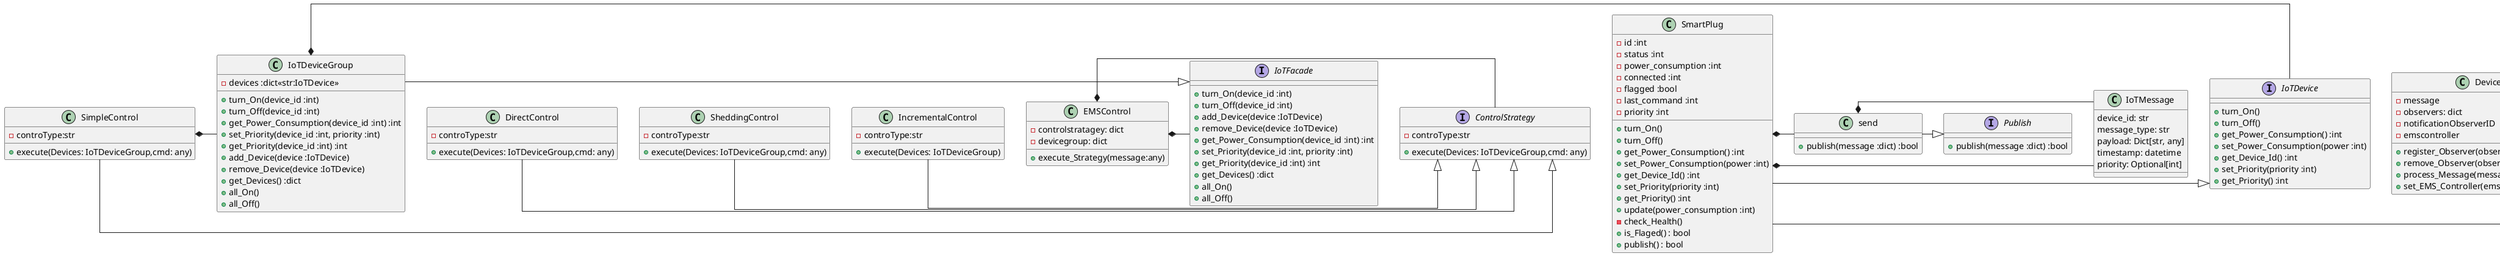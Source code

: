 @startuml
skinparam linetype ortho

interface Observer {
    +update(power_consumption :int)
}

interface ObserverSubject {
    +register_Observer(observer :Observer)
    +remove_Observer(observer :Observer)
    +notify_Observers()
}

interface IoTDevice {
    +turn_On()
    +turn_Off()
    +get_Power_Consumption() :int
    +set_Power_Consumption(power :int)
    +get_Device_Id() :int
    +set_Priority(priority :int)
    +get_Priority() :int
}

interface ControlStrategy {
    -controType:str
    +execute(Devices: IoTDeviceGroup,cmd: any)
}

interface IoTFacade {
    +turn_On(device_id :int)
    +turn_Off(device_id :int)
    +add_Device(device :IoTDevice)
    +remove_Device(device :IoTDevice)
    +get_Power_Consumption(device_id :int) :int
    +set_Priority(device_id :int, priority :int)
    +get_Priority(device_id :int) :int
    +get_Devices() :dict
    +all_On()
    +all_Off()
}

interface Publish {
    +publish(message :dict) :bool
}

class SmartPlug{
    -id :int
    -status :int
    -power_consumption :int
    -connected :int
    -flagged :bool
    -last_command :int
    -priority :int
    +turn_On()
    +turn_Off()
    +get_Power_Consumption() :int
    +set_Power_Consumption(power :int)
    +get_Device_Id() :int
    +set_Priority(priority :int)
    +get_Priority() :int
    +update(power_consumption :int)
    -check_Health()
    +is_Flaged() : bool
    +publish() : bool
}

class IoTDeviceGroup{
    -devices :dict<<str:IoTDevice>>
    +turn_On(device_id :int)
    +turn_Off(device_id :int)
    +get_Power_Consumption(device_id :int) :int
    +set_Priority(device_id :int, priority :int)
    +get_Priority(device_id :int) :int
    +add_Device(device :IoTDevice)
    +remove_Device(device :IoTDevice)
    +get_Devices() :dict
    +all_On()
    +all_Off()
}

class DeviceMonitor{
    -message
    -observers: dict
    -notificationObserverID
    -emscontroller
    +register_Observer(observer :Observer)
    +remove_Observer(observer :Observer)
    +process_Message(message:any): IoTMessage:
    +set_EMS_Controller(emscontroller: EMSControl)
}

class SimpleControl{
    -controType:str
    +execute(Devices: IoTDeviceGroup,cmd: any)
}

class DirectControl{
    -controType:str
    +execute(Devices: IoTDeviceGroup,cmd: any)
}

class SheddingControl{
    -controType:str
    +execute(Devices: IoTDeviceGroup,cmd: any)
}

class IncrementalControl{
    -controType:str
    +execute(Devices: IoTDeviceGroup)
}

class EMSControl{
    -controlstratagey: dict
    -devicegroup: dict
    +execute_Strategy(message:any)
}

class send{
   +publish(message :dict) :bool
}

class IoTMessage{
    device_id: str
    message_type: str
    payload: Dict[str, any]
    timestamp: datetime 
    priority: Optional[int]
}

' Relationships
SimpleControl -|> ControlStrategy
DirectControl -|> ControlStrategy
SheddingControl -|> ControlStrategy
IncrementalControl -|> ControlStrategy
SmartPlug -|> Observer
SmartPlug -|> IoTDevice
IoTDeviceGroup -|> IoTFacade
IoTDeviceGroup *- IoTDevice
DeviceMonitor -|> ObserverSubject
EMSControl *- IoTFacade
EMSControl *- ControlStrategy
send *- IoTMessage
SmartPlug *- IoTMessage
send -|> Publish
SmartPlug *- send
SimpleControl *- IoTDeviceGroup
DeviceMonitor *- Observer

@enduml
